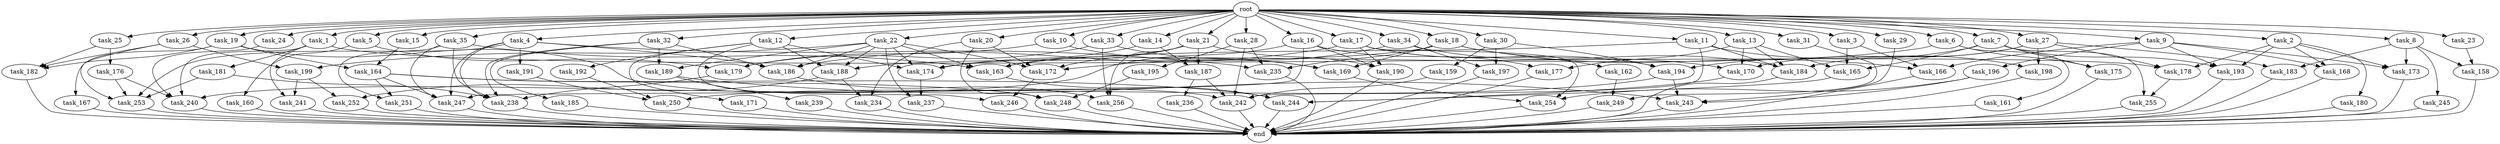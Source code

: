 digraph G {
  task_12 [size="2.048000"];
  task_160 [size="841813590.016000"];
  task_199 [size="1460288880.640000"];
  task_253 [size="2027224563.712000"];
  task_19 [size="2.048000"];
  task_249 [size="498216206.336000"];
  task_196 [size="1099511627.776000"];
  root [size="0.000000"];
  task_10 [size="2.048000"];
  task_168 [size="1941325217.792000"];
  task_18 [size="2.048000"];
  task_1 [size="2.048000"];
  task_189 [size="2336462209.024000"];
  task_183 [size="549755813.888000"];
  task_175 [size="1254130450.432000"];
  task_161 [size="154618822.656000"];
  task_4 [size="2.048000"];
  task_33 [size="2.048000"];
  task_235 [size="3092376453.120000"];
  task_234 [size="1992864825.344000"];
  task_22 [size="2.048000"];
  task_252 [size="429496729.600000"];
  task_15 [size="2.048000"];
  task_5 [size="2.048000"];
  end [size="0.000000"];
  task_191 [size="274877906.944000"];
  task_246 [size="1374389534.720000"];
  task_167 [size="618475290.624000"];
  task_14 [size="2.048000"];
  task_256 [size="3178275799.040000"];
  task_244 [size="4226247819.264000"];
  task_241 [size="1546188226.560000"];
  task_16 [size="2.048000"];
  task_7 [size="2.048000"];
  task_242 [size="4277787426.816000"];
  task_27 [size="2.048000"];
  task_26 [size="2.048000"];
  task_30 [size="2.048000"];
  task_239 [size="68719476.736000"];
  task_254 [size="2508260900.864000"];
  task_158 [size="1666447310.848000"];
  task_176 [size="1391569403.904000"];
  task_177 [size="1872605741.056000"];
  task_245 [size="274877906.944000"];
  task_172 [size="4123168604.160000"];
  task_164 [size="773094113.280000"];
  task_174 [size="2027224563.712000"];
  task_171 [size="1099511627.776000"];
  task_197 [size="343597383.680000"];
  task_165 [size="2353642078.208000"];
  task_179 [size="1614907703.296000"];
  task_255 [size="1717986918.400000"];
  task_237 [size="893353197.568000"];
  task_17 [size="2.048000"];
  task_169 [size="2491081031.680000"];
  task_166 [size="3917010173.952000"];
  task_31 [size="2.048000"];
  task_170 [size="498216206.336000"];
  task_193 [size="3040836845.568000"];
  task_194 [size="2765958938.624000"];
  task_2 [size="2.048000"];
  task_35 [size="2.048000"];
  task_3 [size="2.048000"];
  task_187 [size="1872605741.056000"];
  task_247 [size="4226247819.264000"];
  task_181 [size="1391569403.904000"];
  task_162 [size="1391569403.904000"];
  task_184 [size="2989297238.016000"];
  task_8 [size="2.048000"];
  task_159 [size="274877906.944000"];
  task_236 [size="618475290.624000"];
  task_29 [size="2.048000"];
  task_198 [size="1116691496.960000"];
  task_21 [size="2.048000"];
  task_28 [size="2.048000"];
  task_163 [size="4569845202.944000"];
  task_182 [size="2851858284.544000"];
  task_25 [size="2.048000"];
  task_23 [size="2.048000"];
  task_190 [size="4827543240.704000"];
  task_6 [size="2.048000"];
  task_32 [size="2.048000"];
  task_188 [size="3435973836.800000"];
  task_250 [size="2164663517.184000"];
  task_20 [size="2.048000"];
  task_243 [size="2147483648.000000"];
  task_238 [size="4294967296.000000"];
  task_9 [size="2.048000"];
  task_180 [size="841813590.016000"];
  task_248 [size="2989297238.016000"];
  task_192 [size="1099511627.776000"];
  task_195 [size="1099511627.776000"];
  task_185 [size="1717986918.400000"];
  task_186 [size="4002909519.872000"];
  task_34 [size="2.048000"];
  task_240 [size="5342939316.224000"];
  task_173 [size="2216203124.736000"];
  task_178 [size="2508260900.864000"];
  task_13 [size="2.048000"];
  task_251 [size="2233382993.920000"];
  task_24 [size="2.048000"];
  task_11 [size="2.048000"];

  task_12 -> task_171 [size="536870912.000000"];
  task_12 -> task_246 [size="536870912.000000"];
  task_12 -> task_192 [size="536870912.000000"];
  task_12 -> task_174 [size="536870912.000000"];
  task_12 -> task_188 [size="536870912.000000"];
  task_160 -> end [size="1.000000"];
  task_199 -> task_252 [size="75497472.000000"];
  task_199 -> task_241 [size="75497472.000000"];
  task_253 -> end [size="1.000000"];
  task_19 -> task_182 [size="301989888.000000"];
  task_19 -> task_167 [size="301989888.000000"];
  task_19 -> task_242 [size="301989888.000000"];
  task_19 -> task_164 [size="301989888.000000"];
  task_249 -> end [size="1.000000"];
  task_196 -> task_243 [size="411041792.000000"];
  task_196 -> task_254 [size="411041792.000000"];
  root -> task_12 [size="1.000000"];
  root -> task_35 [size="1.000000"];
  root -> task_14 [size="1.000000"];
  root -> task_21 [size="1.000000"];
  root -> task_6 [size="1.000000"];
  root -> task_32 [size="1.000000"];
  root -> task_19 [size="1.000000"];
  root -> task_20 [size="1.000000"];
  root -> task_16 [size="1.000000"];
  root -> task_9 [size="1.000000"];
  root -> task_31 [size="1.000000"];
  root -> task_10 [size="1.000000"];
  root -> task_1 [size="1.000000"];
  root -> task_18 [size="1.000000"];
  root -> task_5 [size="1.000000"];
  root -> task_2 [size="1.000000"];
  root -> task_4 [size="1.000000"];
  root -> task_27 [size="1.000000"];
  root -> task_23 [size="1.000000"];
  root -> task_3 [size="1.000000"];
  root -> task_26 [size="1.000000"];
  root -> task_7 [size="1.000000"];
  root -> task_34 [size="1.000000"];
  root -> task_17 [size="1.000000"];
  root -> task_33 [size="1.000000"];
  root -> task_15 [size="1.000000"];
  root -> task_22 [size="1.000000"];
  root -> task_29 [size="1.000000"];
  root -> task_8 [size="1.000000"];
  root -> task_30 [size="1.000000"];
  root -> task_13 [size="1.000000"];
  root -> task_25 [size="1.000000"];
  root -> task_24 [size="1.000000"];
  root -> task_11 [size="1.000000"];
  root -> task_28 [size="1.000000"];
  task_10 -> task_169 [size="75497472.000000"];
  task_10 -> task_179 [size="75497472.000000"];
  task_168 -> end [size="1.000000"];
  task_18 -> task_235 [size="838860800.000000"];
  task_18 -> task_184 [size="838860800.000000"];
  task_18 -> task_169 [size="838860800.000000"];
  task_18 -> task_166 [size="838860800.000000"];
  task_18 -> task_188 [size="838860800.000000"];
  task_1 -> task_240 [size="679477248.000000"];
  task_1 -> task_241 [size="679477248.000000"];
  task_1 -> task_181 [size="679477248.000000"];
  task_1 -> task_178 [size="679477248.000000"];
  task_189 -> task_239 [size="33554432.000000"];
  task_189 -> task_243 [size="33554432.000000"];
  task_183 -> end [size="1.000000"];
  task_175 -> end [size="1.000000"];
  task_161 -> end [size="1.000000"];
  task_4 -> task_235 [size="134217728.000000"];
  task_4 -> task_238 [size="134217728.000000"];
  task_4 -> task_247 [size="134217728.000000"];
  task_4 -> task_186 [size="134217728.000000"];
  task_4 -> task_253 [size="134217728.000000"];
  task_4 -> task_191 [size="134217728.000000"];
  task_33 -> task_256 [size="301989888.000000"];
  task_33 -> task_169 [size="301989888.000000"];
  task_33 -> task_179 [size="301989888.000000"];
  task_235 -> end [size="1.000000"];
  task_234 -> end [size="1.000000"];
  task_22 -> task_163 [size="301989888.000000"];
  task_22 -> task_186 [size="301989888.000000"];
  task_22 -> task_237 [size="301989888.000000"];
  task_22 -> task_172 [size="301989888.000000"];
  task_22 -> task_188 [size="301989888.000000"];
  task_22 -> task_174 [size="301989888.000000"];
  task_22 -> task_189 [size="301989888.000000"];
  task_22 -> task_199 [size="301989888.000000"];
  task_252 -> end [size="1.000000"];
  task_15 -> task_164 [size="75497472.000000"];
  task_5 -> task_160 [size="411041792.000000"];
  task_5 -> task_179 [size="411041792.000000"];
  task_191 -> task_250 [size="679477248.000000"];
  task_246 -> end [size="1.000000"];
  task_167 -> end [size="1.000000"];
  task_14 -> task_187 [size="75497472.000000"];
  task_14 -> task_174 [size="75497472.000000"];
  task_256 -> end [size="1.000000"];
  task_244 -> end [size="1.000000"];
  task_241 -> end [size="1.000000"];
  task_16 -> task_177 [size="838860800.000000"];
  task_16 -> task_190 [size="838860800.000000"];
  task_16 -> task_247 [size="838860800.000000"];
  task_16 -> task_240 [size="838860800.000000"];
  task_7 -> task_175 [size="536870912.000000"];
  task_7 -> task_165 [size="536870912.000000"];
  task_7 -> task_193 [size="536870912.000000"];
  task_7 -> task_194 [size="536870912.000000"];
  task_7 -> task_255 [size="536870912.000000"];
  task_242 -> end [size="1.000000"];
  task_27 -> task_170 [size="134217728.000000"];
  task_27 -> task_183 [size="134217728.000000"];
  task_27 -> task_184 [size="134217728.000000"];
  task_27 -> task_198 [size="134217728.000000"];
  task_27 -> task_178 [size="134217728.000000"];
  task_26 -> task_182 [size="411041792.000000"];
  task_26 -> task_199 [size="411041792.000000"];
  task_26 -> task_253 [size="411041792.000000"];
  task_30 -> task_197 [size="134217728.000000"];
  task_30 -> task_194 [size="134217728.000000"];
  task_30 -> task_159 [size="134217728.000000"];
  task_239 -> end [size="1.000000"];
  task_254 -> end [size="1.000000"];
  task_158 -> end [size="1.000000"];
  task_176 -> task_240 [size="411041792.000000"];
  task_176 -> task_253 [size="411041792.000000"];
  task_177 -> end [size="1.000000"];
  task_245 -> end [size="1.000000"];
  task_172 -> task_246 [size="134217728.000000"];
  task_164 -> task_247 [size="411041792.000000"];
  task_164 -> task_244 [size="411041792.000000"];
  task_164 -> task_251 [size="411041792.000000"];
  task_164 -> task_248 [size="411041792.000000"];
  task_174 -> task_237 [size="134217728.000000"];
  task_171 -> end [size="1.000000"];
  task_197 -> end [size="1.000000"];
  task_165 -> task_244 [size="134217728.000000"];
  task_179 -> task_238 [size="411041792.000000"];
  task_255 -> end [size="1.000000"];
  task_237 -> end [size="1.000000"];
  task_17 -> task_190 [size="679477248.000000"];
  task_17 -> task_162 [size="679477248.000000"];
  task_17 -> task_194 [size="679477248.000000"];
  task_17 -> task_186 [size="679477248.000000"];
  task_17 -> task_254 [size="679477248.000000"];
  task_169 -> task_254 [size="134217728.000000"];
  task_166 -> end [size="1.000000"];
  task_31 -> task_249 [size="209715200.000000"];
  task_170 -> task_244 [size="838860800.000000"];
  task_193 -> end [size="1.000000"];
  task_194 -> task_250 [size="301989888.000000"];
  task_194 -> task_243 [size="301989888.000000"];
  task_2 -> task_180 [size="411041792.000000"];
  task_2 -> task_168 [size="411041792.000000"];
  task_2 -> task_173 [size="411041792.000000"];
  task_2 -> task_178 [size="411041792.000000"];
  task_2 -> task_193 [size="411041792.000000"];
  task_35 -> task_163 [size="679477248.000000"];
  task_35 -> task_247 [size="679477248.000000"];
  task_35 -> task_251 [size="679477248.000000"];
  task_35 -> task_238 [size="679477248.000000"];
  task_3 -> task_165 [size="536870912.000000"];
  task_3 -> task_166 [size="536870912.000000"];
  task_187 -> task_236 [size="301989888.000000"];
  task_187 -> task_242 [size="301989888.000000"];
  task_247 -> end [size="1.000000"];
  task_181 -> task_238 [size="33554432.000000"];
  task_181 -> task_253 [size="33554432.000000"];
  task_162 -> task_249 [size="33554432.000000"];
  task_184 -> end [size="1.000000"];
  task_8 -> task_183 [size="134217728.000000"];
  task_8 -> task_158 [size="134217728.000000"];
  task_8 -> task_173 [size="134217728.000000"];
  task_8 -> task_245 [size="134217728.000000"];
  task_159 -> task_242 [size="536870912.000000"];
  task_236 -> end [size="1.000000"];
  task_29 -> task_243 [size="301989888.000000"];
  task_198 -> end [size="1.000000"];
  task_21 -> task_163 [size="838860800.000000"];
  task_21 -> task_172 [size="838860800.000000"];
  task_21 -> task_256 [size="838860800.000000"];
  task_21 -> task_187 [size="838860800.000000"];
  task_21 -> task_190 [size="838860800.000000"];
  task_28 -> task_235 [size="536870912.000000"];
  task_28 -> task_195 [size="536870912.000000"];
  task_28 -> task_242 [size="536870912.000000"];
  task_163 -> task_244 [size="679477248.000000"];
  task_182 -> end [size="1.000000"];
  task_25 -> task_182 [size="679477248.000000"];
  task_25 -> task_176 [size="679477248.000000"];
  task_23 -> task_158 [size="679477248.000000"];
  task_190 -> end [size="1.000000"];
  task_6 -> task_175 [size="75497472.000000"];
  task_6 -> task_161 [size="75497472.000000"];
  task_6 -> task_174 [size="75497472.000000"];
  task_32 -> task_185 [size="838860800.000000"];
  task_32 -> task_186 [size="838860800.000000"];
  task_32 -> task_189 [size="838860800.000000"];
  task_32 -> task_238 [size="838860800.000000"];
  task_188 -> task_252 [size="134217728.000000"];
  task_188 -> task_234 [size="134217728.000000"];
  task_250 -> end [size="1.000000"];
  task_20 -> task_172 [size="838860800.000000"];
  task_20 -> task_234 [size="838860800.000000"];
  task_20 -> task_248 [size="838860800.000000"];
  task_243 -> end [size="1.000000"];
  task_238 -> end [size="1.000000"];
  task_9 -> task_166 [size="536870912.000000"];
  task_9 -> task_196 [size="536870912.000000"];
  task_9 -> task_168 [size="536870912.000000"];
  task_9 -> task_173 [size="536870912.000000"];
  task_9 -> task_193 [size="536870912.000000"];
  task_180 -> end [size="1.000000"];
  task_248 -> end [size="1.000000"];
  task_192 -> task_250 [size="75497472.000000"];
  task_195 -> task_248 [size="209715200.000000"];
  task_185 -> end [size="1.000000"];
  task_186 -> task_256 [size="411041792.000000"];
  task_34 -> task_170 [size="33554432.000000"];
  task_34 -> task_172 [size="33554432.000000"];
  task_34 -> task_197 [size="33554432.000000"];
  task_240 -> end [size="1.000000"];
  task_173 -> end [size="1.000000"];
  task_178 -> task_255 [size="301989888.000000"];
  task_13 -> task_170 [size="75497472.000000"];
  task_13 -> task_177 [size="75497472.000000"];
  task_13 -> task_165 [size="75497472.000000"];
  task_13 -> task_184 [size="75497472.000000"];
  task_251 -> end [size="1.000000"];
  task_24 -> task_240 [size="679477248.000000"];
  task_11 -> task_163 [size="411041792.000000"];
  task_11 -> task_184 [size="411041792.000000"];
  task_11 -> task_198 [size="411041792.000000"];
  task_11 -> task_242 [size="411041792.000000"];
}
